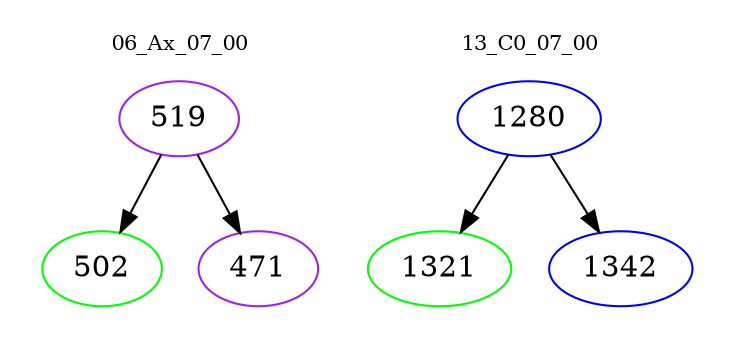 digraph{
subgraph cluster_0 {
color = white
label = "06_Ax_07_00";
fontsize=10;
T0_519 [label="519", color="purple"]
T0_519 -> T0_502 [color="black"]
T0_502 [label="502", color="green"]
T0_519 -> T0_471 [color="black"]
T0_471 [label="471", color="purple"]
}
subgraph cluster_1 {
color = white
label = "13_C0_07_00";
fontsize=10;
T1_1280 [label="1280", color="blue"]
T1_1280 -> T1_1321 [color="black"]
T1_1321 [label="1321", color="green"]
T1_1280 -> T1_1342 [color="black"]
T1_1342 [label="1342", color="blue"]
}
}

